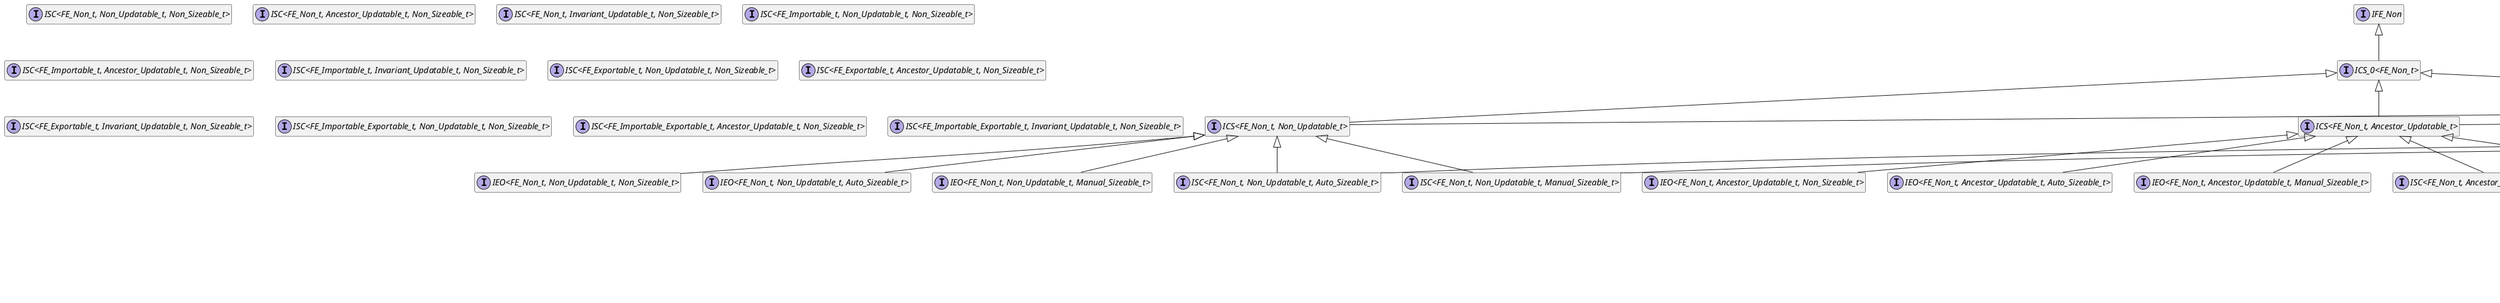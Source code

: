 @startuml
hide empty members
skinparam classAttributeIconSize 0

interface IUI
interface IDAG
interface IFE_Non
interface IFE_Importable
interface IFE_Exportable
interface IFE_Importable_Exportable
interface IDB
interface ICS_Data
interface IExecutable
interface IReportable
interface ILoad

interface "ICS_0<FE_Non_t>"
interface "ICS_0<FE_Importable_t>"
interface "ICS_0<FE_Exportable_t>"
interface "ICS_0<FE_Importable_Exportable_t>"
interface ICS_1

interface "ICS<FE_Non_t, Non_Updatable_t>"
interface "ICS<FE_Non_t, Ancestor_Updatable_t>"
interface "ICS<FE_Non_t, Invariant_Updatable_t>"
interface "ICS<FE_Importable_t, Non_Updatable_t>"
interface "ICS<FE_Importable_t, Ancestor_Updatable_t>"
interface "ICS<FE_Importable_t, Invariant_Updatable_t>"
interface "ICS<FE_Exportable_t, Non_Updatable_t>"
interface "ICS<FE_Exportable_t, Ancestor_Updatable_t>"
interface "ICS<FE_Exportable_t, Invariant_Updatable_t>"
interface "ICS<FE_Importable_Exportable_t, Non_Updatable_t>"
interface "ICS<FE_Importable_Exportable_t, Ancestor_Updatable_t>"
interface "ICS<FE_Importable_Exportable_t, Invariant_Updatable_t>"

interface "IEO<FE_Non_t, Non_Updatable_t, Non_Sizeable_t>"
interface "IEO<FE_Non_t, Non_Updatable_t, Auto_Sizeable_t>"
interface "IEO<FE_Non_t, Non_Updatable_t, Manual_Sizeable_t>"
interface "IEO<FE_Non_t, Ancestor_Updatable_t, Non_Sizeable_t>"
interface "IEO<FE_Non_t, Ancestor_Updatable_t, Auto_Sizeable_t>"
interface "IEO<FE_Non_t, Ancestor_Updatable_t, Manual_Sizeable_t>"
interface "IEO<FE_Non_t, Invariant_Updatable_t, Non_Sizeable_t>"
interface "IEO<FE_Non_t, Invariant_Updatable_t, Auto_Sizeable_t>"
interface "IEO<FE_Non_t, Invariant_Updatable_t, Manual_Sizeable_t>"
interface "IEO<FE_Importable_t, Non_Updatable_t, Non_Sizeable_t>"
interface "IEO<FE_Importable_t, Non_Updatable_t, Auto_Sizeable_t>"
interface "IEO<FE_Importable_t, Non_Updatable_t, Manual_Sizeable_t>"
interface "IEO<FE_Importable_t, Ancestor_Updatable_t, Non_Sizeable_t>"
interface "IEO<FE_Importable_t, Ancestor_Updatable_t, Auto_Sizeable_t>"
interface "IEO<FE_Importable_t, Ancestor_Updatable_t, Manual_Sizeable_t>"
interface "IEO<FE_Importable_t, Invariant_Updatable_t, Non_Sizeable_t>"
interface "IEO<FE_Importable_t, Invariant_Updatable_t, Auto_Sizeable_t>"
interface "IEO<FE_Importable_t, Invariant_Updatable_t, Manual_Sizeable_t>"
interface "IEO<FE_Exportable_t, Non_Updatable_t, Non_Sizeable_t>"
interface "IEO<FE_Exportable_t, Non_Updatable_t, Auto_Sizeable_t>"
interface "IEO<FE_Exportable_t, Non_Updatable_t, Manual_Sizeable_t>"
interface "IEO<FE_Exportable_t, Ancestor_Updatable_t, Non_Sizeable_t>"
interface "IEO<FE_Exportable_t, Ancestor_Updatable_t, Auto_Sizeable_t>"
interface "IEO<FE_Exportable_t, Ancestor_Updatable_t, Manual_Sizeable_t>"
interface "IEO<FE_Exportable_t, Invariant_Updatable_t, Non_Sizeable_t>"
interface "IEO<FE_Exportable_t, Invariant_Updatable_t, Auto_Sizeable_t>"
interface "IEO<FE_Exportable_t, Invariant_Updatable_t, Manual_Sizeable_t>"
interface "IEO<FE_Importable_Exportable_t, Non_Updatable_t, Non_Sizeable_t>"
interface "IEO<FE_Importable_Exportable_t, Non_Updatable_t, Auto_Sizeable_t>"
interface "IEO<FE_Importable_Exportable_t, Non_Updatable_t, Manual_Sizeable_t>"
interface "IEO<FE_Importable_Exportable_t, Ancestor_Updatable_t, Non_Sizeable_t>"
interface "IEO<FE_Importable_Exportable_t, Ancestor_Updatable_t, Auto_Sizeable_t>"
interface "IEO<FE_Importable_Exportable_t, Ancestor_Updatable_t, Manual_Sizeable_t>"
interface "IEO<FE_Importable_Exportable_t, Invariant_Updatable_t, Non_Sizeable_t>"
interface "IEO<FE_Importable_Exportable_t, Invariant_Updatable_t, Auto_Sizeable_t>"
interface "IEO<FE_Importable_Exportable_t, Invariant_Updatable_t, Manual_Sizeable_t>"

interface "ISC<FE_Non_t, Non_Updatable_t, Non_Sizeable_t>"
interface "ISC<FE_Non_t, Non_Updatable_t, Auto_Sizeable_t>"
interface "ISC<FE_Non_t, Non_Updatable_t, Manual_Sizeable_t>"
interface "ISC<FE_Non_t, Ancestor_Updatable_t, Non_Sizeable_t>"
interface "ISC<FE_Non_t, Ancestor_Updatable_t, Auto_Sizeable_t>"
interface "ISC<FE_Non_t, Ancestor_Updatable_t, Manual_Sizeable_t>"
interface "ISC<FE_Non_t, Invariant_Updatable_t, Non_Sizeable_t>"
interface "ISC<FE_Non_t, Invariant_Updatable_t, Auto_Sizeable_t>"
interface "ISC<FE_Non_t, Invariant_Updatable_t, Manual_Sizeable_t>"
interface "ISC<FE_Importable_t, Non_Updatable_t, Non_Sizeable_t>"
interface "ISC<FE_Importable_t, Non_Updatable_t, Auto_Sizeable_t>"
interface "ISC<FE_Importable_t, Non_Updatable_t, Manual_Sizeable_t>"
interface "ISC<FE_Importable_t, Ancestor_Updatable_t, Non_Sizeable_t>"
interface "ISC<FE_Importable_t, Ancestor_Updatable_t, Auto_Sizeable_t>"
interface "ISC<FE_Importable_t, Ancestor_Updatable_t, Manual_Sizeable_t>"
interface "ISC<FE_Importable_t, Invariant_Updatable_t, Non_Sizeable_t>"
interface "ISC<FE_Importable_t, Invariant_Updatable_t, Auto_Sizeable_t>"
interface "ISC<FE_Importable_t, Invariant_Updatable_t, Manual_Sizeable_t>"
interface "ISC<FE_Exportable_t, Non_Updatable_t, Non_Sizeable_t>"
interface "ISC<FE_Exportable_t, Non_Updatable_t, Auto_Sizeable_t>"
interface "ISC<FE_Exportable_t, Non_Updatable_t, Manual_Sizeable_t>"
interface "ISC<FE_Exportable_t, Ancestor_Updatable_t, Non_Sizeable_t>"
interface "ISC<FE_Exportable_t, Ancestor_Updatable_t, Auto_Sizeable_t>"
interface "ISC<FE_Exportable_t, Ancestor_Updatable_t, Manual_Sizeable_t>"
interface "ISC<FE_Exportable_t, Invariant_Updatable_t, Non_Sizeable_t>"
interface "ISC<FE_Exportable_t, Invariant_Updatable_t, Auto_Sizeable_t>"
interface "ISC<FE_Exportable_t, Invariant_Updatable_t, Manual_Sizeable_t>"
interface "ISC<FE_Importable_Exportable_t, Non_Updatable_t, Non_Sizeable_t>"
interface "ISC<FE_Importable_Exportable_t, Non_Updatable_t, Auto_Sizeable_t>"
interface "ISC<FE_Importable_Exportable_t, Non_Updatable_t, Manual_Sizeable_t>"
interface "ISC<FE_Importable_Exportable_t, Ancestor_Updatable_t, Non_Sizeable_t>"
interface "ISC<FE_Importable_Exportable_t, Ancestor_Updatable_t, Auto_Sizeable_t>"
interface "ISC<FE_Importable_Exportable_t, Ancestor_Updatable_t, Manual_Sizeable_t>"
interface "ISC<FE_Importable_Exportable_t, Invariant_Updatable_t, Non_Sizeable_t>"
interface "ISC<FE_Importable_Exportable_t, Invariant_Updatable_t, Auto_Sizeable_t>"
interface "ISC<FE_Importable_Exportable_t, Invariant_Updatable_t, Manual_Sizeable_t>"

IFE_Non <|-- "ICS_0<FE_Non_t>"
IFE_Importable <|-- "ICS_0<FE_Importable_t>"
IFE_Exportable <|-- "ICS_0<FE_Exportable_t>"
IFE_Importable_Exportable <|-- "ICS_0<FE_Importable_Exportable_t>"

IUI <|-- ICS_1
IDAG <|-- ICS_1
IDB <|-- ICS_1
ICS_Data <|-- ICS_1

"ICS_0<FE_Non_t>" <|-- "ICS<FE_Non_t, Non_Updatable_t>"
"ICS_0<FE_Non_t>" <|-- "ICS<FE_Non_t, Ancestor_Updatable_t>"
"ICS_0<FE_Non_t>" <|-- "ICS<FE_Non_t, Invariant_Updatable_t>"
"ICS_0<FE_Importable_t>" <|-- "ICS<FE_Importable_t, Non_Updatable_t>"
"ICS_0<FE_Importable_t>" <|-- "ICS<FE_Importable_t, Ancestor_Updatable_t>"
"ICS_0<FE_Importable_t>" <|-- "ICS<FE_Importable_t, Invariant_Updatable_t>"
"ICS_0<FE_Exportable_t>" <|-- "ICS<FE_Exportable_t, Non_Updatable_t>"
"ICS_0<FE_Exportable_t>" <|-- "ICS<FE_Exportable_t, Ancestor_Updatable_t>"
"ICS_0<FE_Exportable_t>" <|-- "ICS<FE_Exportable_t, Invariant_Updatable_t>"
"ICS_0<FE_Importable_Exportable_t>" <|-- "ICS<FE_Importable_Exportable_t, Non_Updatable_t>"
"ICS_0<FE_Importable_Exportable_t>" <|-- "ICS<FE_Importable_Exportable_t, Ancestor_Updatable_t>"
"ICS_0<FE_Importable_Exportable_t>" <|-- "ICS<FE_Importable_Exportable_t, Invariant_Updatable_t>"

ICS_1 <|-- "ICS<FE_Non_t, Non_Updatable_t>"
ICS_1 <|-- "ICS<FE_Non_t, Ancestor_Updatable_t>"
ICS_1 <|-- "ICS<FE_Non_t, Invariant_Updatable_t>"
ICS_1 <|-- "ICS<FE_Importable_t, Non_Updatable_t>"
ICS_1 <|-- "ICS<FE_Importable_t, Ancestor_Updatable_t>"
ICS_1 <|-- "ICS<FE_Importable_t, Invariant_Updatable_t>"
ICS_1 <|-- "ICS<FE_Exportable_t, Non_Updatable_t>"
ICS_1 <|-- "ICS<FE_Exportable_t, Ancestor_Updatable_t>"
ICS_1 <|-- "ICS<FE_Exportable_t, Invariant_Updatable_t>"
ICS_1 <|-- "ICS<FE_Importable_Exportable_t, Non_Updatable_t>"
ICS_1 <|-- "ICS<FE_Importable_Exportable_t, Ancestor_Updatable_t>"
ICS_1 <|-- "ICS<FE_Importable_Exportable_t, Invariant_Updatable_t>"

"ICS<FE_Non_t, Non_Updatable_t>" <|-- "IEO<FE_Non_t, Non_Updatable_t, Non_Sizeable_t>"
"ICS<FE_Non_t, Non_Updatable_t>" <|-- "IEO<FE_Non_t, Non_Updatable_t, Auto_Sizeable_t>"
"ICS<FE_Non_t, Non_Updatable_t>" <|-- "IEO<FE_Non_t, Non_Updatable_t, Manual_Sizeable_t>"
"ICS<FE_Non_t, Ancestor_Updatable_t>" <|-- "IEO<FE_Non_t, Ancestor_Updatable_t, Non_Sizeable_t>"
"ICS<FE_Non_t, Ancestor_Updatable_t>" <|-- "IEO<FE_Non_t, Ancestor_Updatable_t, Auto_Sizeable_t>"
"ICS<FE_Non_t, Ancestor_Updatable_t>" <|-- "IEO<FE_Non_t, Ancestor_Updatable_t, Manual_Sizeable_t>"
"ICS<FE_Non_t, Invariant_Updatable_t>" <|-- "IEO<FE_Non_t, Invariant_Updatable_t, Non_Sizeable_t>"
"ICS<FE_Non_t, Invariant_Updatable_t>" <|-- "IEO<FE_Non_t, Invariant_Updatable_t, Auto_Sizeable_t>"
"ICS<FE_Non_t, Invariant_Updatable_t>" <|-- "IEO<FE_Non_t, Invariant_Updatable_t, Manual_Sizeable_t>"
"ICS<FE_Importable_t, Non_Updatable_t>" <|-- "IEO<FE_Importable_t, Non_Updatable_t, Non_Sizeable_t>"
"ICS<FE_Importable_t, Non_Updatable_t>" <|-- "IEO<FE_Importable_t, Non_Updatable_t, Auto_Sizeable_t>"
"ICS<FE_Importable_t, Non_Updatable_t>" <|-- "IEO<FE_Importable_t, Non_Updatable_t, Manual_Sizeable_t>"
"ICS<FE_Importable_t, Ancestor_Updatable_t>" <|-- "IEO<FE_Importable_t, Ancestor_Updatable_t, Non_Sizeable_t>"
"ICS<FE_Importable_t, Ancestor_Updatable_t>" <|-- "IEO<FE_Importable_t, Ancestor_Updatable_t, Auto_Sizeable_t>"
"ICS<FE_Importable_t, Ancestor_Updatable_t>" <|-- "IEO<FE_Importable_t, Ancestor_Updatable_t, Manual_Sizeable_t>"
"ICS<FE_Importable_t, Invariant_Updatable_t>" <|-- "IEO<FE_Importable_t, Invariant_Updatable_t, Non_Sizeable_t>"
"ICS<FE_Importable_t, Invariant_Updatable_t>" <|-- "IEO<FE_Importable_t, Invariant_Updatable_t, Auto_Sizeable_t>"
"ICS<FE_Importable_t, Invariant_Updatable_t>" <|-- "IEO<FE_Importable_t, Invariant_Updatable_t, Manual_Sizeable_t>"
"ICS<FE_Exportable_t, Non_Updatable_t>" <|-- "IEO<FE_Exportable_t, Non_Updatable_t, Non_Sizeable_t>"
"ICS<FE_Exportable_t, Non_Updatable_t>" <|-- "IEO<FE_Exportable_t, Non_Updatable_t, Auto_Sizeable_t>"
"ICS<FE_Exportable_t, Non_Updatable_t>" <|-- "IEO<FE_Exportable_t, Non_Updatable_t, Manual_Sizeable_t>"
"ICS<FE_Exportable_t, Ancestor_Updatable_t>" <|-- "IEO<FE_Exportable_t, Ancestor_Updatable_t, Non_Sizeable_t>"
"ICS<FE_Exportable_t, Ancestor_Updatable_t>" <|-- "IEO<FE_Exportable_t, Ancestor_Updatable_t, Auto_Sizeable_t>"
"ICS<FE_Exportable_t, Ancestor_Updatable_t>" <|-- "IEO<FE_Exportable_t, Ancestor_Updatable_t, Manual_Sizeable_t>"
"ICS<FE_Exportable_t, Invariant_Updatable_t>" <|-- "IEO<FE_Exportable_t, Invariant_Updatable_t, Non_Sizeable_t>"
"ICS<FE_Exportable_t, Invariant_Updatable_t>" <|-- "IEO<FE_Exportable_t, Invariant_Updatable_t, Auto_Sizeable_t>"
"ICS<FE_Exportable_t, Invariant_Updatable_t>" <|-- "IEO<FE_Exportable_t, Invariant_Updatable_t, Manual_Sizeable_t>"
"ICS<FE_Importable_Exportable_t, Non_Updatable_t>" <|-- "IEO<FE_Importable_Exportable_t, Non_Updatable_t, Non_Sizeable_t>"
"ICS<FE_Importable_Exportable_t, Non_Updatable_t>" <|-- "IEO<FE_Importable_Exportable_t, Non_Updatable_t, Auto_Sizeable_t>"
"ICS<FE_Importable_Exportable_t, Non_Updatable_t>" <|-- "IEO<FE_Importable_Exportable_t, Non_Updatable_t, Manual_Sizeable_t>"
"ICS<FE_Importable_Exportable_t, Ancestor_Updatable_t>" <|-- "IEO<FE_Importable_Exportable_t, Ancestor_Updatable_t, Non_Sizeable_t>"
"ICS<FE_Importable_Exportable_t, Ancestor_Updatable_t>" <|-- "IEO<FE_Importable_Exportable_t, Ancestor_Updatable_t, Auto_Sizeable_t>"
"ICS<FE_Importable_Exportable_t, Ancestor_Updatable_t>" <|-- "IEO<FE_Importable_Exportable_t, Ancestor_Updatable_t, Manual_Sizeable_t>"
"ICS<FE_Importable_Exportable_t, Invariant_Updatable_t>" <|-- "IEO<FE_Importable_Exportable_t, Invariant_Updatable_t, Non_Sizeable_t>"
"ICS<FE_Importable_Exportable_t, Invariant_Updatable_t>" <|-- "IEO<FE_Importable_Exportable_t, Invariant_Updatable_t, Auto_Sizeable_t>"
"ICS<FE_Importable_Exportable_t, Invariant_Updatable_t>" <|-- "IEO<FE_Importable_Exportable_t, Invariant_Updatable_t, Manual_Sizeable_t>"

"ICS<FE_Non_t, Non_Updatable_t>" <|-- "ISC<FE_Non_t, Non_Updatable_t, Auto_Sizeable_t>"
"ICS<FE_Non_t, Non_Updatable_t>" <|-- "ISC<FE_Non_t, Non_Updatable_t, Manual_Sizeable_t>"
"ICS<FE_Non_t, Ancestor_Updatable_t>" <|-- "ISC<FE_Non_t, Ancestor_Updatable_t, Auto_Sizeable_t>"
"ICS<FE_Non_t, Ancestor_Updatable_t>" <|-- "ISC<FE_Non_t, Ancestor_Updatable_t, Manual_Sizeable_t>"
"ICS<FE_Non_t, Invariant_Updatable_t>" <|-- "ISC<FE_Non_t, Invariant_Updatable_t, Auto_Sizeable_t>"
"ICS<FE_Non_t, Invariant_Updatable_t>" <|-- "ISC<FE_Non_t, Invariant_Updatable_t, Manual_Sizeable_t>"
"ICS<FE_Importable_t, Non_Updatable_t>" <|-- "ISC<FE_Importable_t, Non_Updatable_t, Auto_Sizeable_t>"
"ICS<FE_Importable_t, Non_Updatable_t>" <|-- "ISC<FE_Importable_t, Non_Updatable_t, Manual_Sizeable_t>"
"ICS<FE_Importable_t, Ancestor_Updatable_t>" <|-- "ISC<FE_Importable_t, Ancestor_Updatable_t, Auto_Sizeable_t>"
"ICS<FE_Importable_t, Ancestor_Updatable_t>" <|-- "ISC<FE_Importable_t, Ancestor_Updatable_t, Manual_Sizeable_t>"
"ICS<FE_Importable_t, Invariant_Updatable_t>" <|-- "ISC<FE_Importable_t, Invariant_Updatable_t, Auto_Sizeable_t>"
"ICS<FE_Importable_t, Invariant_Updatable_t>" <|-- "ISC<FE_Importable_t, Invariant_Updatable_t, Manual_Sizeable_t>"
"ICS<FE_Exportable_t, Non_Updatable_t>" <|-- "ISC<FE_Exportable_t, Non_Updatable_t, Auto_Sizeable_t>"
"ICS<FE_Exportable_t, Non_Updatable_t>" <|-- "ISC<FE_Exportable_t, Non_Updatable_t, Manual_Sizeable_t>"
"ICS<FE_Exportable_t, Ancestor_Updatable_t>" <|-- "ISC<FE_Exportable_t, Ancestor_Updatable_t, Auto_Sizeable_t>"
"ICS<FE_Exportable_t, Ancestor_Updatable_t>" <|-- "ISC<FE_Exportable_t, Ancestor_Updatable_t, Manual_Sizeable_t>"
"ICS<FE_Exportable_t, Invariant_Updatable_t>" <|-- "ISC<FE_Exportable_t, Invariant_Updatable_t, Auto_Sizeable_t>"
"ICS<FE_Exportable_t, Invariant_Updatable_t>" <|-- "ISC<FE_Exportable_t, Invariant_Updatable_t, Manual_Sizeable_t>"
"ICS<FE_Importable_Exportable_t, Non_Updatable_t>" <|-- "ISC<FE_Importable_Exportable_t, Non_Updatable_t, Auto_Sizeable_t>"
"ICS<FE_Importable_Exportable_t, Non_Updatable_t>" <|-- "ISC<FE_Importable_Exportable_t, Non_Updatable_t, Manual_Sizeable_t>"
"ICS<FE_Importable_Exportable_t, Ancestor_Updatable_t>" <|-- "ISC<FE_Importable_Exportable_t, Ancestor_Updatable_t, Auto_Sizeable_t>"
"ICS<FE_Importable_Exportable_t, Ancestor_Updatable_t>" <|-- "ISC<FE_Importable_Exportable_t, Ancestor_Updatable_t, Manual_Sizeable_t>"
"ICS<FE_Importable_Exportable_t, Invariant_Updatable_t>" <|-- "ISC<FE_Importable_Exportable_t, Invariant_Updatable_t, Auto_Sizeable_t>"
"ICS<FE_Importable_Exportable_t, Invariant_Updatable_t>" <|-- "ISC<FE_Importable_Exportable_t, Invariant_Updatable_t, Manual_Sizeable_t>"

IExecutable <|-- ISC_0
IReportable <|-- ISC_0
ILoad <|-- ISC_0

ISC_0 <|-- "ISC<FE_Non_t, Non_Updatable_t, Auto_Sizeable_t>"
ISC_0 <|-- "ISC<FE_Non_t, Non_Updatable_t, Manual_Sizeable_t>"
ISC_0 <|-- "ISC<FE_Non_t, Ancestor_Updatable_t, Auto_Sizeable_t>"
ISC_0 <|-- "ISC<FE_Non_t, Ancestor_Updatable_t, Manual_Sizeable_t>"
ISC_0 <|-- "ISC<FE_Non_t, Invariant_Updatable_t, Auto_Sizeable_t>"
ISC_0 <|-- "ISC<FE_Non_t, Invariant_Updatable_t, Manual_Sizeable_t>"
ISC_0 <|-- "ISC<FE_Importable_t, Non_Updatable_t, Auto_Sizeable_t>"
ISC_0 <|-- "ISC<FE_Importable_t, Non_Updatable_t, Manual_Sizeable_t>"
ISC_0 <|-- "ISC<FE_Importable_t, Ancestor_Updatable_t, Auto_Sizeable_t>"
ISC_0 <|-- "ISC<FE_Importable_t, Ancestor_Updatable_t, Manual_Sizeable_t>"
ISC_0 <|-- "ISC<FE_Importable_t, Invariant_Updatable_t, Auto_Sizeable_t>"
ISC_0 <|-- "ISC<FE_Importable_t, Invariant_Updatable_t, Manual_Sizeable_t>"
ISC_0 <|-- "ISC<FE_Exportable_t, Non_Updatable_t, Auto_Sizeable_t>"
ISC_0 <|-- "ISC<FE_Exportable_t, Non_Updatable_t, Manual_Sizeable_t>"
ISC_0 <|-- "ISC<FE_Exportable_t, Ancestor_Updatable_t, Auto_Sizeable_t>"
ISC_0 <|-- "ISC<FE_Exportable_t, Ancestor_Updatable_t, Manual_Sizeable_t>"
ISC_0 <|-- "ISC<FE_Exportable_t, Invariant_Updatable_t, Auto_Sizeable_t>"
ISC_0 <|-- "ISC<FE_Exportable_t, Invariant_Updatable_t, Manual_Sizeable_t>"
ISC_0 <|-- "ISC<FE_Importable_Exportable_t, Non_Updatable_t, Auto_Sizeable_t>"
ISC_0 <|-- "ISC<FE_Importable_Exportable_t, Non_Updatable_t, Manual_Sizeable_t>"
ISC_0 <|-- "ISC<FE_Importable_Exportable_t, Ancestor_Updatable_t, Auto_Sizeable_t>"
ISC_0 <|-- "ISC<FE_Importable_Exportable_t, Ancestor_Updatable_t, Manual_Sizeable_t>"
ISC_0 <|-- "ISC<FE_Importable_Exportable_t, Invariant_Updatable_t, Auto_Sizeable_t>"
ISC_0 <|-- "ISC<FE_Importable_Exportable_t, Invariant_Updatable_t, Manual_Sizeable_t>"

class EO_Mat1 {
    +std::string _DB_descriptor
}

class EO_Panel {
    +double _thickness
    +double _width_a
    +double _width_b
    +CS_DT_DN<EO_Mat1>" _EO_mat1
}

class SC_Panel {
    +CS_DT_DN<EO_Panel>" _EO_panel
    +CS_DT_DN<EO_Stiffener>" _EO_side_stiffener_1
    +CS_DT_DN<EO_Stiffener>" _EO_side_stiffener_2
    +CS_DT_DN<EO_SCL_Panel>" _EO_SCL_panel
}

"IEO<FE_Importable_Exportable_t, Non_Updatable_t, Non_Sizeable_t>" <|-- EO_Mat1
"IEO<FE_Importable_Exportable_t, Invariant_Updatable_t, Auto_Sizeable_t>" <|-- EO_Panel
"IEO<FE_Importable_Exportable_t, Invariant_Updatable_t, Manual_Sizeable_t>" <|-- SC_Panel

@enduml
